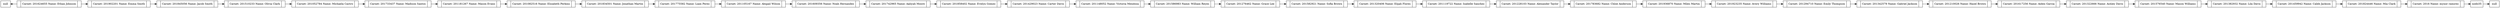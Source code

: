 digraph lista{
rankdir=LR;
node[shape = record];
nodonull1[label="null"];
nodonull2[label="null"];
nodo0[label="{|Carnet: 201624655 Name: Ethan Johnson|}"];
nodo1[label="{|Carnet: 201902201 Name: Emma Smith|}"];
nodo2[label="{|Carnet: 201845056 Name: Jacob Smith|}"];
nodo3[label="{|Carnet: 201510233 Name: Olivia Clark|}"];
nodo4[label="{|Carnet: 201052784 Name: Michaela Castro|}"];
nodo5[label="{|Carnet: 201733437 Name: Madison Santos|}"];
nodo6[label="{|Carnet: 201181267 Name: Mason Evans|}"];
nodo7[label="{|Carnet: 201082516 Name: Elizabeth Perkins|}"];
nodo8[label="{|Carnet: 201834501 Name: Jonathan Martin|}"];
nodo9[label="{|Carnet: 201775582 Name: Liam Perez|}"];
nodo10[label="{|Carnet: 201105167 Name: Abigail Wilson|}"];
nodo11[label="{|Carnet: 201609356 Name: Noah Hernandez|}"];
nodo12[label="{|Carnet: 201742965 Name: Aaliyah Moore|}"];
nodo13[label="{|Carnet: 201858402 Name: Evelyn Gomez|}"];
nodo14[label="{|Carnet: 201429023 Name: Carter Davis|}"];
nodo15[label="{|Carnet: 201148052 Name: Victoria Mendoza|}"];
nodo16[label="{|Carnet: 201586983 Name: William Reyes|}"];
nodo17[label="{|Carnet: 201276462 Name: Grace Lee|}"];
nodo18[label="{|Carnet: 201582921 Name: Sofia Brown|}"];
nodo19[label="{|Carnet: 201320406 Name: Elijah Flores|}"];
nodo20[label="{|Carnet: 201119722 Name: Isabelle Sanchez|}"];
nodo21[label="{|Carnet: 201228103 Name: Alexander Taylor|}"];
nodo22[label="{|Carnet: 201783682 Name: Chloe Anderson|}"];
nodo23[label="{|Carnet: 201936870 Name: Miles Martin|}"];
nodo24[label="{|Carnet: 201923235 Name: Avery Williams|}"];
nodo25[label="{|Carnet: 201294710 Name: Emily Thompson|}"];
nodo26[label="{|Carnet: 201342579 Name: Gabriel Jackson|}"];
nodo27[label="{|Carnet: 201210026 Name: Hazel Brown|}"];
nodo28[label="{|Carnet: 201617256 Name: Aiden Garcia|}"];
nodo29[label="{|Carnet: 201322666 Name: Ashley Davis|}"];
nodo30[label="{|Carnet: 201576540 Name: Mason Williams|}"];
nodo31[label="{|Carnet: 201382932 Name: Lila Davis|}"];
nodo32[label="{|Carnet: 201459942 Name: Caleb Jackson|}"];
nodo33[label="{|Carnet: 201824446 Name: Mia Clark|}"];
nodo34[label="{|Carnet: 2016 Name: mynor ramirez|}"];
nodonull1->nodo0 [dir=back];
nodo0-> nodo1;
nodo1-> nodo2;
nodo2-> nodo3;
nodo3-> nodo4;
nodo4-> nodo5;
nodo5-> nodo6;
nodo6-> nodo7;
nodo7-> nodo8;
nodo8-> nodo9;
nodo9-> nodo10;
nodo10-> nodo11;
nodo11-> nodo12;
nodo12-> nodo13;
nodo13-> nodo14;
nodo14-> nodo15;
nodo15-> nodo16;
nodo16-> nodo17;
nodo17-> nodo18;
nodo18-> nodo19;
nodo19-> nodo20;
nodo20-> nodo21;
nodo21-> nodo22;
nodo22-> nodo23;
nodo23-> nodo24;
nodo24-> nodo25;
nodo25-> nodo26;
nodo26-> nodo27;
nodo27-> nodo28;
nodo28-> nodo29;
nodo29-> nodo30;
nodo30-> nodo31;
nodo31-> nodo32;
nodo32-> nodo33;
nodo33-> nodo34;
nodo34-> nodo35;
nodo35->nodonull2;
}